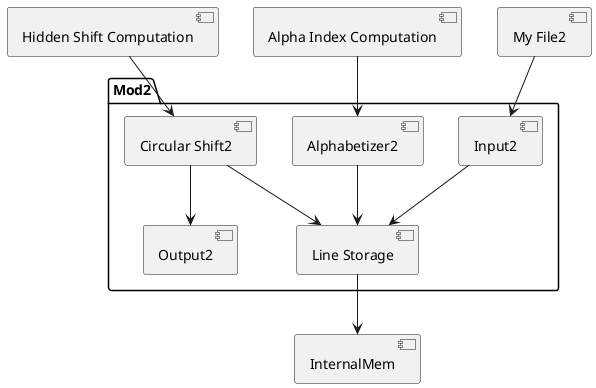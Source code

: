 @startuml

package "Mod2" {
  [Line Storage]
  [Input2]
  [Circular Shift2]
  [Alphabetizer2]
  [Output2]

}

[My File2] --> [Input2]
[Input2] --> [Line Storage]
[Line Storage]--> [InternalMem]

[Hidden Shift Computation] --> [Circular Shift2]
[Circular Shift2] --> [Line Storage]

[Alphabetizer2] --> [Line Storage]
[Alpha Index Computation] --> [Alphabetizer2]
[Circular Shift2] --> [Output2]

@enduml
